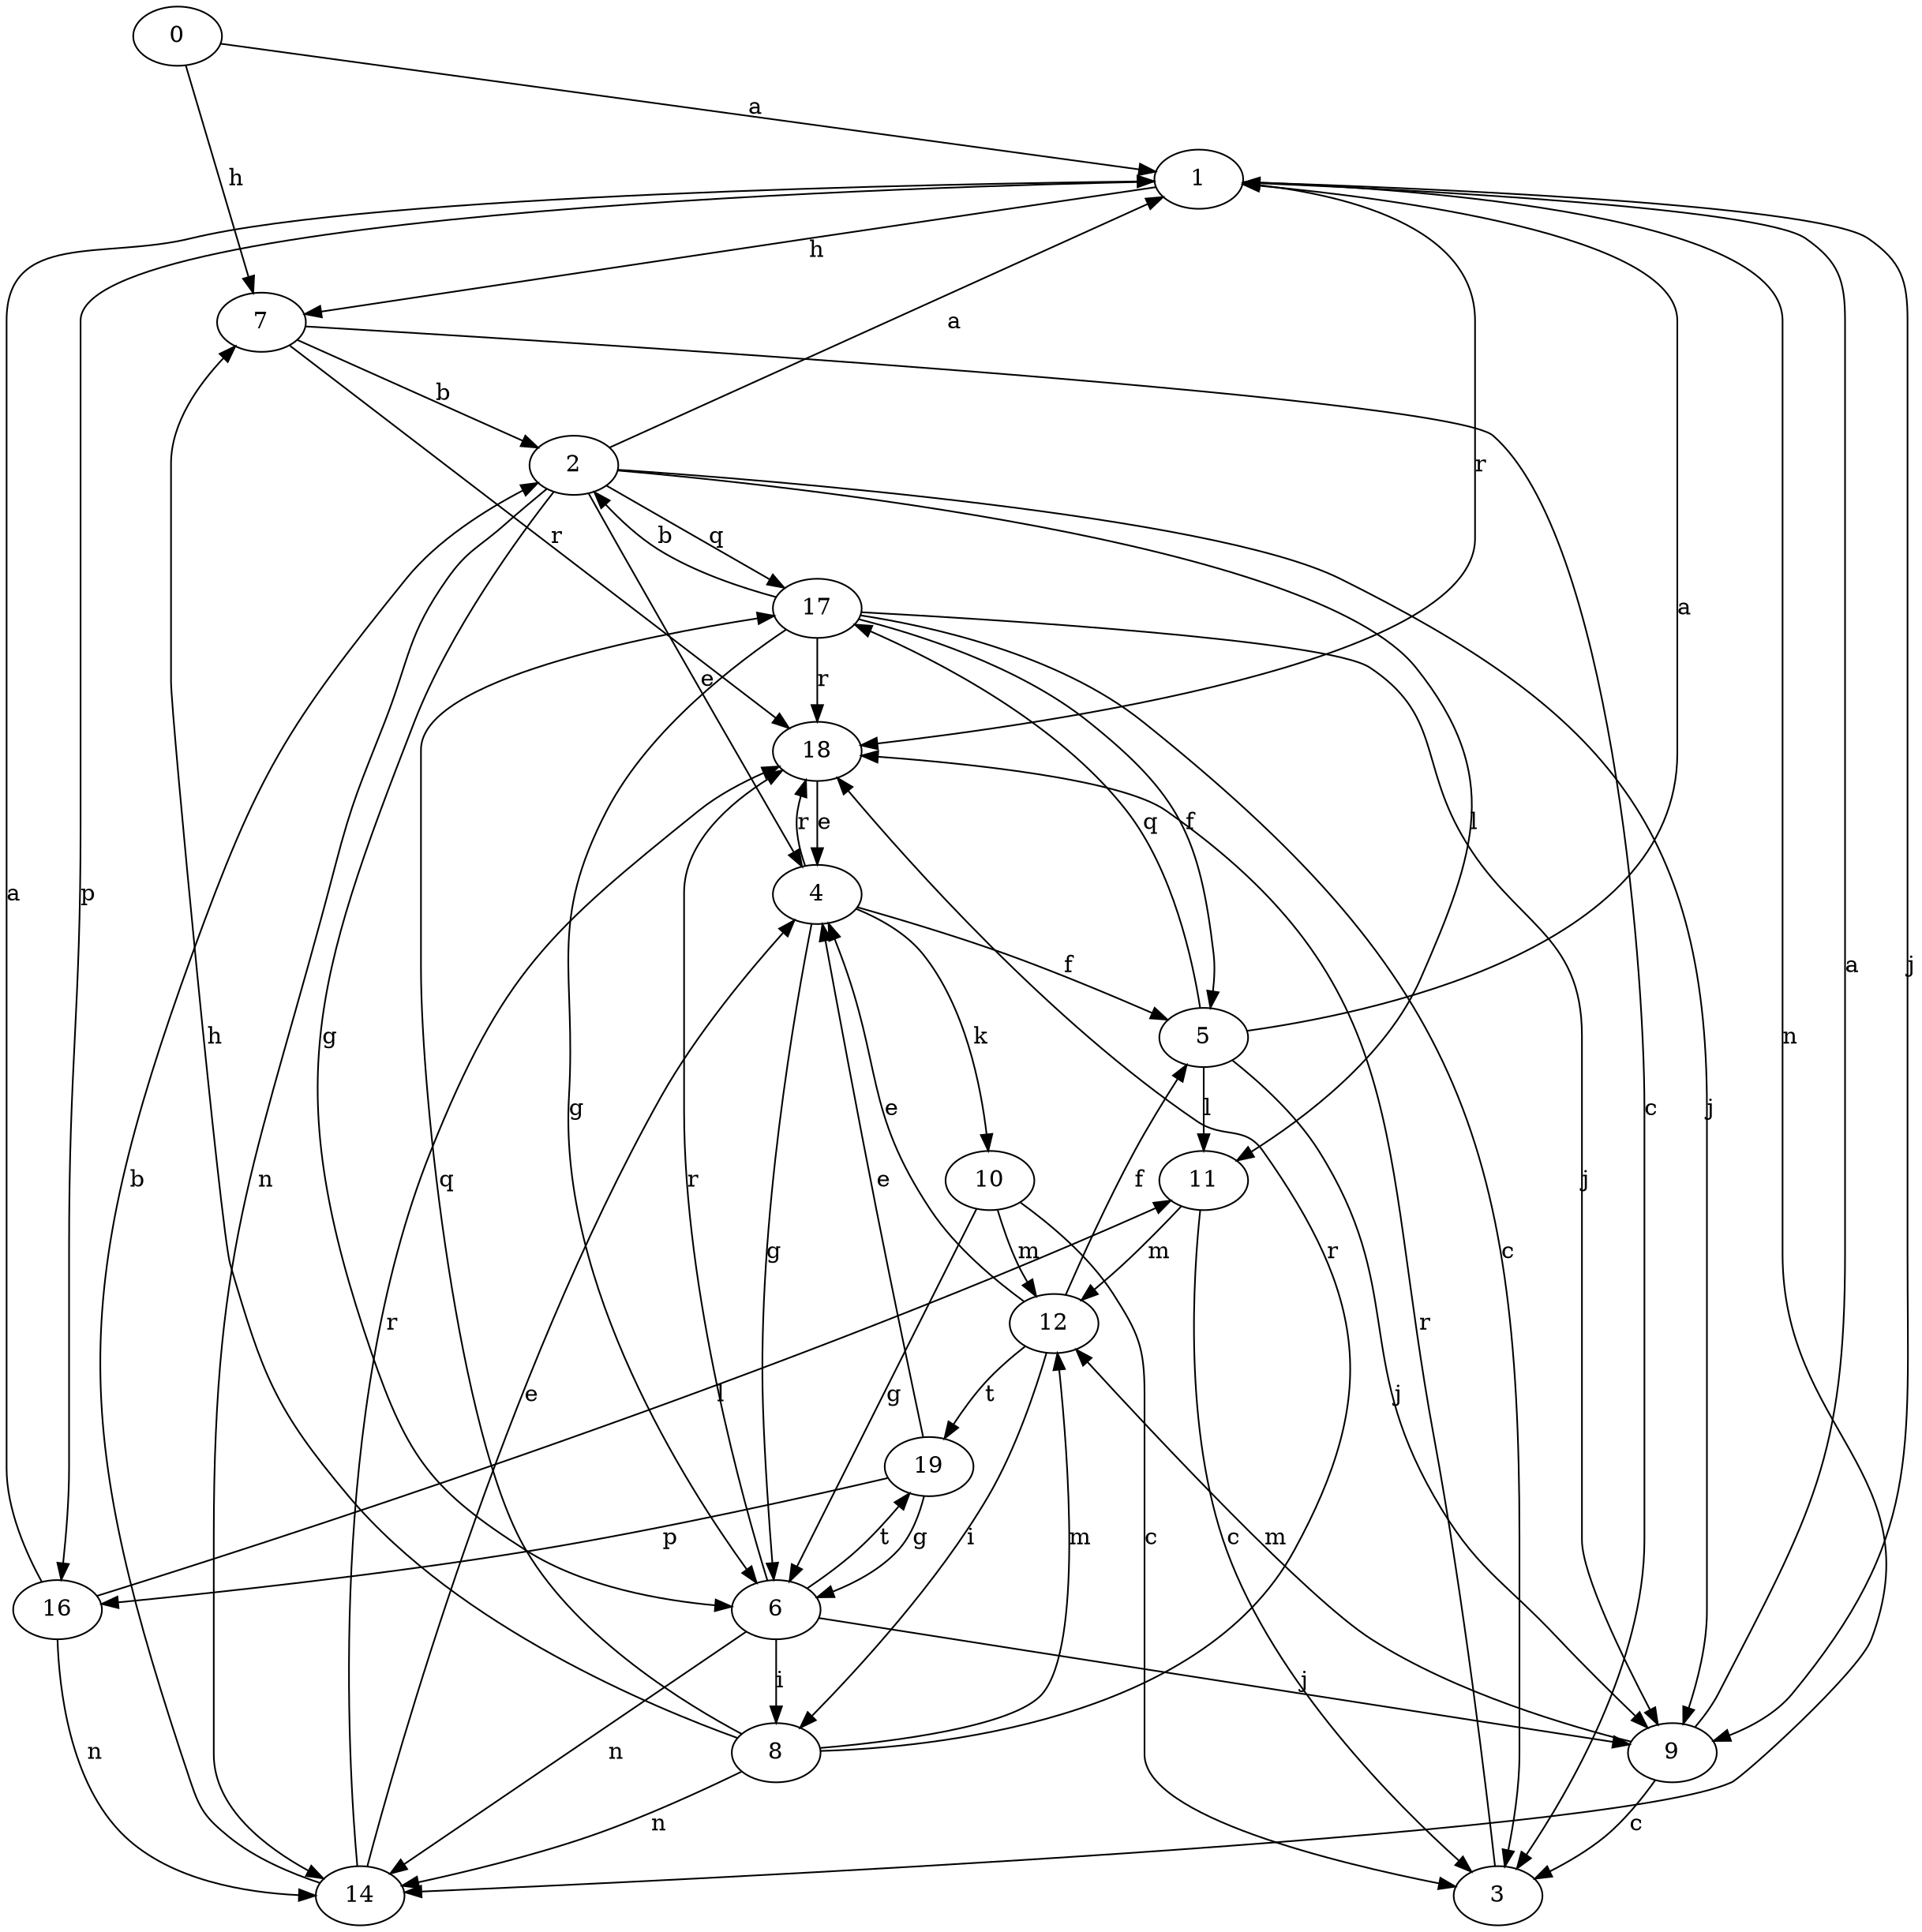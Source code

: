 strict digraph  {
1;
2;
3;
4;
5;
6;
7;
8;
9;
0;
10;
11;
12;
14;
16;
17;
18;
19;
1 -> 7  [label=h];
1 -> 9  [label=j];
1 -> 14  [label=n];
1 -> 16  [label=p];
1 -> 18  [label=r];
2 -> 1  [label=a];
2 -> 4  [label=e];
2 -> 6  [label=g];
2 -> 9  [label=j];
2 -> 11  [label=l];
2 -> 14  [label=n];
2 -> 17  [label=q];
3 -> 18  [label=r];
4 -> 5  [label=f];
4 -> 6  [label=g];
4 -> 10  [label=k];
4 -> 18  [label=r];
5 -> 1  [label=a];
5 -> 9  [label=j];
5 -> 11  [label=l];
5 -> 17  [label=q];
6 -> 8  [label=i];
6 -> 9  [label=j];
6 -> 14  [label=n];
6 -> 18  [label=r];
6 -> 19  [label=t];
7 -> 2  [label=b];
7 -> 3  [label=c];
7 -> 18  [label=r];
8 -> 7  [label=h];
8 -> 12  [label=m];
8 -> 14  [label=n];
8 -> 17  [label=q];
8 -> 18  [label=r];
9 -> 1  [label=a];
9 -> 3  [label=c];
9 -> 12  [label=m];
0 -> 1  [label=a];
0 -> 7  [label=h];
10 -> 3  [label=c];
10 -> 6  [label=g];
10 -> 12  [label=m];
11 -> 3  [label=c];
11 -> 12  [label=m];
12 -> 4  [label=e];
12 -> 5  [label=f];
12 -> 8  [label=i];
12 -> 19  [label=t];
14 -> 2  [label=b];
14 -> 4  [label=e];
14 -> 18  [label=r];
16 -> 1  [label=a];
16 -> 11  [label=l];
16 -> 14  [label=n];
17 -> 2  [label=b];
17 -> 3  [label=c];
17 -> 5  [label=f];
17 -> 6  [label=g];
17 -> 9  [label=j];
17 -> 18  [label=r];
18 -> 4  [label=e];
19 -> 4  [label=e];
19 -> 6  [label=g];
19 -> 16  [label=p];
}
